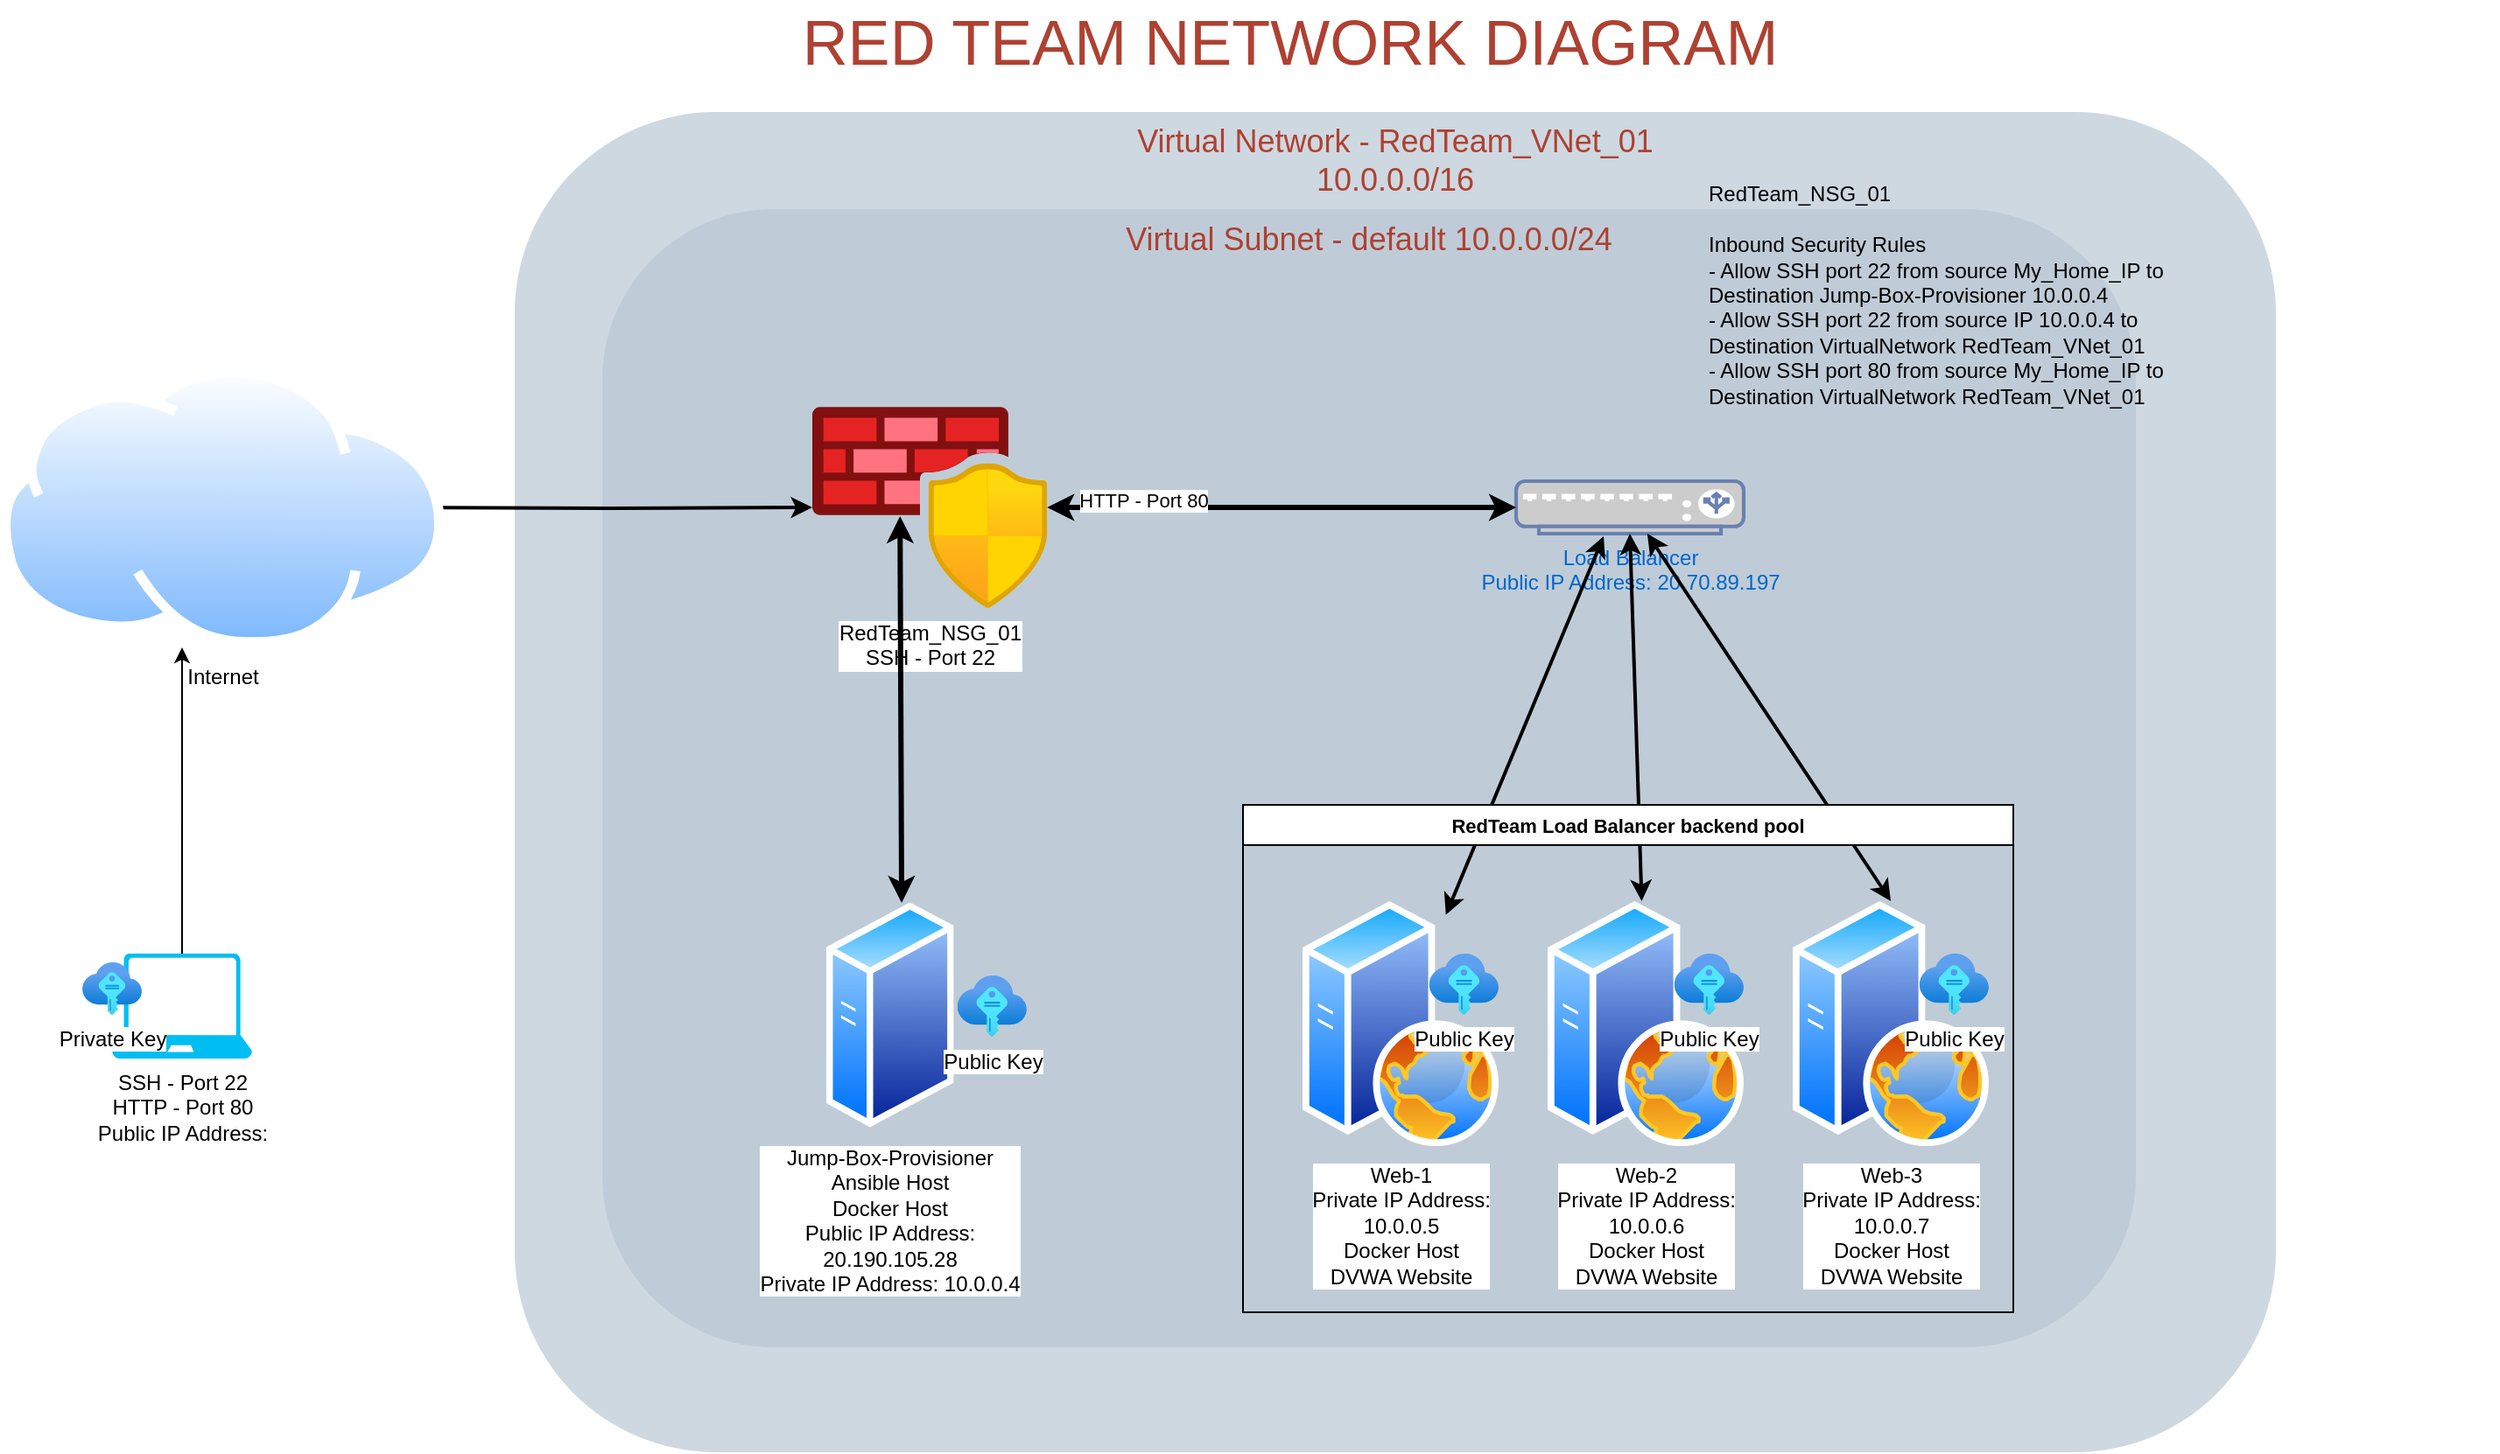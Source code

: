 <mxfile version="16.6.3" type="device" pages="2"><diagram id="a45cf8ec-cd66-6f27-3ac3-be6e809c9e4a" name="Page-1"><mxGraphModel dx="2066" dy="1127" grid="1" gridSize="10" guides="1" tooltips="1" connect="1" arrows="1" fold="1" page="1" pageScale="1" pageWidth="827" pageHeight="1169" background="none" math="0" shadow="0"><root><mxCell id="0"/><mxCell id="1" parent="0"/><mxCell id="4" value="&lt;div&gt;Virtual Network - RedTeam_VNet_01&lt;/div&gt;&lt;div&gt;10.0.0.0/16&lt;br&gt;&lt;/div&gt;" style="rounded=1;whiteSpace=wrap;html=1;shadow=0;strokeColor=none;fillColor=#BAC8D3;gradientColor=none;fontSize=18;fontColor=#AE4132;verticalAlign=top;opacity=70;fontStyle=0;strokeWidth=3;" parent="1" vertex="1"><mxGeometry x="384" y="94" width="1006" height="766" as="geometry"/></mxCell><mxCell id="10" value="Virtual Subnet - default 10.0.0.0/24" style="rounded=1;whiteSpace=wrap;html=1;shadow=0;strokeColor=none;fillColor=#BAC8D3;gradientColor=none;fontSize=18;fontColor=#AE4132;verticalAlign=top;opacity=70;fontStyle=0;strokeWidth=3;" parent="1" vertex="1"><mxGeometry x="434" y="149.5" width="876" height="650.5" as="geometry"/></mxCell><mxCell id="168" value="RED TEAM NETWORK DIAGRAM" style="text;html=1;strokeColor=none;fillColor=none;align=center;verticalAlign=middle;whiteSpace=wrap;overflow=hidden;shadow=0;fontSize=36;fontColor=#AE4132;fontStyle=0" parent="1" vertex="1"><mxGeometry x="137" y="30" width="1380" height="45" as="geometry"/></mxCell><mxCell id="171" style="edgeStyle=orthogonalEdgeStyle;rounded=0;jumpStyle=none;html=1;exitX=0;exitY=0.5;entryX=0;entryY=0.5;shadow=0;labelBackgroundColor=none;startArrow=none;startFill=0;endArrow=classic;endFill=1;endSize=6;jettySize=auto;orthogonalLoop=1;strokeColor=#23445D;strokeWidth=2;fillColor=#F08705;fontFamily=Helvetica;fontSize=14;fontColor=#F08705;align=left;fontStyle=0" parent="1" source="168" target="168" edge="1"><mxGeometry relative="1" as="geometry"/></mxCell><mxCell id="uj2V_BBsMOTxBSL6JNLR-174" value="&lt;div&gt;Web-1&lt;/div&gt;&lt;div&gt;Private IP Address: &lt;br&gt;&lt;/div&gt;&lt;div&gt;10.0.0.5&lt;/div&gt;&lt;div&gt;Docker Host&lt;/div&gt;&lt;div&gt;DVWA Website&lt;br&gt;&lt;/div&gt;" style="aspect=fixed;perimeter=ellipsePerimeter;html=1;align=center;shadow=0;dashed=0;spacingTop=3;image;image=img/lib/active_directory/web_server.svg;" vertex="1" parent="1"><mxGeometry x="834" y="545" width="112" height="140" as="geometry"/></mxCell><mxCell id="uj2V_BBsMOTxBSL6JNLR-218" style="edgeStyle=orthogonalEdgeStyle;rounded=0;orthogonalLoop=1;jettySize=auto;html=1;exitX=1;exitY=0.5;exitDx=0;exitDy=0;strokeWidth=2;" edge="1" parent="1" target="uj2V_BBsMOTxBSL6JNLR-183"><mxGeometry relative="1" as="geometry"><mxPoint x="320.97" y="320" as="sourcePoint"/></mxGeometry></mxCell><mxCell id="uj2V_BBsMOTxBSL6JNLR-176" value="&lt;div&gt;Internet&lt;/div&gt;&lt;div&gt;&lt;br&gt;&lt;/div&gt;" style="aspect=fixed;perimeter=ellipsePerimeter;html=1;align=center;shadow=0;dashed=0;spacingTop=3;image;image=img/lib/active_directory/internet_cloud.svg;" vertex="1" parent="1"><mxGeometry x="90" y="240" width="253.97" height="160" as="geometry"/></mxCell><mxCell id="uj2V_BBsMOTxBSL6JNLR-179" value="&lt;div&gt;Web-2&lt;/div&gt;&lt;div&gt;Private IP Address: &lt;br&gt;&lt;/div&gt;&lt;div&gt;10.0.0.6&lt;br&gt;Docker Host&lt;/div&gt;&lt;div&gt;DVWA Website&lt;br&gt;&lt;/div&gt;" style="aspect=fixed;perimeter=ellipsePerimeter;html=1;align=center;shadow=0;dashed=0;spacingTop=3;image;image=img/lib/active_directory/web_server.svg;" vertex="1" parent="1"><mxGeometry x="974" y="545" width="112" height="140" as="geometry"/></mxCell><mxCell id="uj2V_BBsMOTxBSL6JNLR-180" value="&lt;div&gt;Web-3&lt;/div&gt;&lt;div&gt;Private IP Address: &lt;br&gt;&lt;/div&gt;&lt;div&gt;10.0.0.7&lt;/div&gt;&lt;div&gt;Docker Host&lt;/div&gt;&lt;div&gt;DVWA Website&lt;br&gt;&lt;/div&gt;" style="aspect=fixed;perimeter=ellipsePerimeter;html=1;align=center;shadow=0;dashed=0;spacingTop=3;image;image=img/lib/active_directory/web_server.svg;" vertex="1" parent="1"><mxGeometry x="1114" y="545" width="112" height="140" as="geometry"/></mxCell><mxCell id="uj2V_BBsMOTxBSL6JNLR-182" value="&lt;div&gt;Load Balancer&lt;/div&gt;&lt;div&gt;Public IP Address: 20.70.89.197&lt;/div&gt;" style="fontColor=#0066CC;verticalAlign=top;verticalLabelPosition=bottom;labelPosition=center;align=center;html=1;outlineConnect=0;fillColor=#CCCCCC;strokeColor=#6881B3;gradientColor=none;gradientDirection=north;strokeWidth=2;shape=mxgraph.networks.load_balancer;" vertex="1" parent="1"><mxGeometry x="956" y="305" width="130" height="30" as="geometry"/></mxCell><mxCell id="uj2V_BBsMOTxBSL6JNLR-183" value="&lt;div&gt;RedTeam_NSG_01&lt;/div&gt;&lt;div&gt;SSH - Port 22&lt;br&gt;&lt;/div&gt;" style="aspect=fixed;html=1;points=[];align=center;image;fontSize=12;image=img/lib/azure2/networking/Azure_Firewall_Manager.svg;" vertex="1" parent="1"><mxGeometry x="554" y="262.5" width="134.17" height="115" as="geometry"/></mxCell><mxCell id="uj2V_BBsMOTxBSL6JNLR-216" style="edgeStyle=orthogonalEdgeStyle;rounded=0;orthogonalLoop=1;jettySize=auto;html=1;exitX=0.5;exitY=0;exitDx=0;exitDy=0;exitPerimeter=0;entryX=0.5;entryY=1;entryDx=0;entryDy=0;" edge="1" parent="1" source="uj2V_BBsMOTxBSL6JNLR-184"><mxGeometry relative="1" as="geometry"><mxPoint x="193.985" y="400" as="targetPoint"/></mxGeometry></mxCell><mxCell id="uj2V_BBsMOTxBSL6JNLR-184" value="&lt;div&gt;SSH - Port 22&lt;/div&gt;&lt;div&gt;HTTP - Port 80&lt;/div&gt;&lt;div&gt;Public IP Address: &lt;br&gt;&lt;/div&gt;" style="verticalLabelPosition=bottom;html=1;verticalAlign=top;align=center;strokeColor=none;fillColor=#00BEF2;shape=mxgraph.azure.laptop;pointerEvents=1;" vertex="1" parent="1"><mxGeometry x="153.99" y="575" width="80" height="60" as="geometry"/></mxCell><mxCell id="uj2V_BBsMOTxBSL6JNLR-197" value="Private Key" style="aspect=fixed;html=1;points=[];align=center;image;fontSize=12;image=img/lib/azure2/other/SSH_Keys.svg;" vertex="1" parent="1"><mxGeometry x="137" y="580" width="34" height="30" as="geometry"/></mxCell><mxCell id="uj2V_BBsMOTxBSL6JNLR-198" value="Jump-Box-Provisioner&lt;br&gt;&lt;div&gt;Ansible Host&lt;/div&gt;&lt;div&gt;Docker Host&lt;br&gt;&lt;/div&gt;&lt;div&gt;Public IP Address: &lt;br&gt;&lt;div class=&quot;fxc-gc-cell fxc-gc-columncell_4_7&quot; id=&quot;fxc-gc-cell-content_4_7&quot;&gt;&lt;div class=&quot;fxc-gc-text&quot;&gt;20.190.105.28&lt;/div&gt;&lt;/div&gt;&lt;/div&gt;&lt;div&gt;Private IP Address: 10.0.0.4&lt;br&gt;&lt;/div&gt;" style="aspect=fixed;perimeter=ellipsePerimeter;html=1;align=center;shadow=0;dashed=0;spacingTop=3;image;image=img/lib/active_directory/generic_server.svg;" vertex="1" parent="1"><mxGeometry x="562" y="545" width="72.8" height="130" as="geometry"/></mxCell><mxCell id="uj2V_BBsMOTxBSL6JNLR-199" value="" style="endArrow=classic;startArrow=classic;html=1;rounded=0;strokeWidth=2;" edge="1" parent="1" source="uj2V_BBsMOTxBSL6JNLR-174"><mxGeometry width="50" height="50" relative="1" as="geometry"><mxPoint x="956" y="386.5" as="sourcePoint"/><mxPoint x="1006" y="336.5" as="targetPoint"/></mxGeometry></mxCell><mxCell id="uj2V_BBsMOTxBSL6JNLR-202" value="" style="endArrow=classic;startArrow=classic;html=1;rounded=0;entryX=0.5;entryY=1;entryDx=0;entryDy=0;entryPerimeter=0;strokeWidth=2;" edge="1" parent="1" source="uj2V_BBsMOTxBSL6JNLR-179" target="uj2V_BBsMOTxBSL6JNLR-182"><mxGeometry width="50" height="50" relative="1" as="geometry"><mxPoint x="925.898" y="562.935" as="sourcePoint"/><mxPoint x="1016" y="346.5" as="targetPoint"/></mxGeometry></mxCell><mxCell id="uj2V_BBsMOTxBSL6JNLR-203" value="" style="endArrow=classic;startArrow=classic;html=1;rounded=0;exitX=0.5;exitY=0;exitDx=0;exitDy=0;strokeWidth=2;" edge="1" parent="1" source="uj2V_BBsMOTxBSL6JNLR-180" target="uj2V_BBsMOTxBSL6JNLR-182"><mxGeometry width="50" height="50" relative="1" as="geometry"><mxPoint x="935.898" y="572.935" as="sourcePoint"/><mxPoint x="1026" y="345" as="targetPoint"/></mxGeometry></mxCell><mxCell id="uj2V_BBsMOTxBSL6JNLR-204" value="" style="endArrow=classic;startArrow=classic;html=1;rounded=0;exitX=0;exitY=0.5;exitDx=0;exitDy=0;exitPerimeter=0;strokeWidth=3;" edge="1" parent="1" source="uj2V_BBsMOTxBSL6JNLR-182" target="uj2V_BBsMOTxBSL6JNLR-183"><mxGeometry width="50" height="50" relative="1" as="geometry"><mxPoint x="694" y="625" as="sourcePoint"/><mxPoint x="744" y="575" as="targetPoint"/><Array as="points"/></mxGeometry></mxCell><mxCell id="uj2V_BBsMOTxBSL6JNLR-213" value="HTTP - Port 80" style="edgeLabel;html=1;align=center;verticalAlign=middle;resizable=0;points=[];" vertex="1" connectable="0" parent="uj2V_BBsMOTxBSL6JNLR-204"><mxGeometry x="0.591" y="-4" relative="1" as="geometry"><mxPoint as="offset"/></mxGeometry></mxCell><mxCell id="uj2V_BBsMOTxBSL6JNLR-205" value="" style="endArrow=classic;startArrow=classic;html=1;rounded=0;exitX=0.591;exitY=0.008;exitDx=0;exitDy=0;exitPerimeter=0;strokeWidth=3;" edge="1" parent="1" source="uj2V_BBsMOTxBSL6JNLR-198"><mxGeometry width="50" height="50" relative="1" as="geometry"><mxPoint x="513.998" y="541.435" as="sourcePoint"/><mxPoint x="604.1" y="325" as="targetPoint"/></mxGeometry></mxCell><mxCell id="uj2V_BBsMOTxBSL6JNLR-209" value="Public Key" style="aspect=fixed;html=1;points=[];align=center;image;fontSize=12;image=img/lib/azure2/other/SSH_Keys.svg;" vertex="1" parent="1"><mxGeometry x="906.33" y="575" width="39.67" height="35" as="geometry"/></mxCell><mxCell id="uj2V_BBsMOTxBSL6JNLR-210" value="Public Key" style="aspect=fixed;html=1;points=[];align=center;image;fontSize=12;image=img/lib/azure2/other/SSH_Keys.svg;" vertex="1" parent="1"><mxGeometry x="1046.33" y="575" width="39.67" height="35" as="geometry"/></mxCell><mxCell id="uj2V_BBsMOTxBSL6JNLR-211" value="Public Key" style="aspect=fixed;html=1;points=[];align=center;image;fontSize=12;image=img/lib/azure2/other/SSH_Keys.svg;" vertex="1" parent="1"><mxGeometry x="1186.33" y="575" width="39.67" height="35" as="geometry"/></mxCell><mxCell id="uj2V_BBsMOTxBSL6JNLR-212" value="Public Key" style="aspect=fixed;html=1;points=[];align=center;image;fontSize=12;image=img/lib/azure2/other/SSH_Keys.svg;" vertex="1" parent="1"><mxGeometry x="636.8" y="587.5" width="39.67" height="35" as="geometry"/></mxCell><mxCell id="uj2V_BBsMOTxBSL6JNLR-220" value="&lt;div&gt;&lt;br&gt;&lt;/div&gt;&lt;div&gt;RedTeam_NSG_01&amp;nbsp;&lt;/div&gt;&lt;div&gt;&lt;br&gt;&lt;/div&gt;&lt;div&gt;Inbound Security Rules&lt;/div&gt;&lt;div&gt;- Allow SSH port 22 from source My_Home_IP to Destination Jump-Box-Provisioner 10.0.0.4&lt;/div&gt;&lt;div&gt;- Allow SSH port 22 from source IP 10.0.0.4 to Destination VirtualNetwork RedTeam_VNet_01&lt;/div&gt;&lt;div&gt;- Allow SSH port 80 from source My_Home_IP to Destination VirtualNetwork RedTeam_VNet_01&lt;/div&gt;" style="text;html=1;strokeColor=none;fillColor=none;spacing=5;spacingTop=-20;whiteSpace=wrap;overflow=hidden;rounded=0;" vertex="1" parent="1"><mxGeometry x="1061.16" y="130" width="290" height="165" as="geometry"/></mxCell><mxCell id="uj2V_BBsMOTxBSL6JNLR-223" value="RedTeam Load Balancer backend pool" style="swimlane;fontSize=11;" vertex="1" parent="1"><mxGeometry x="800" y="490" width="440" height="290" as="geometry"/></mxCell></root></mxGraphModel></diagram><diagram id="D_r-RKR1gYayRti-tkRa" name="Page-2"><mxGraphModel dx="2066" dy="1127" grid="1" gridSize="10" guides="1" tooltips="1" connect="1" arrows="1" fold="1" page="1" pageScale="1" pageWidth="850" pageHeight="1100" math="0" shadow="0"><root><mxCell id="4Q_pc_8AdlIcXJUzZSOx-0"/><mxCell id="4Q_pc_8AdlIcXJUzZSOx-1" parent="4Q_pc_8AdlIcXJUzZSOx-0"/></root></mxGraphModel></diagram></mxfile>